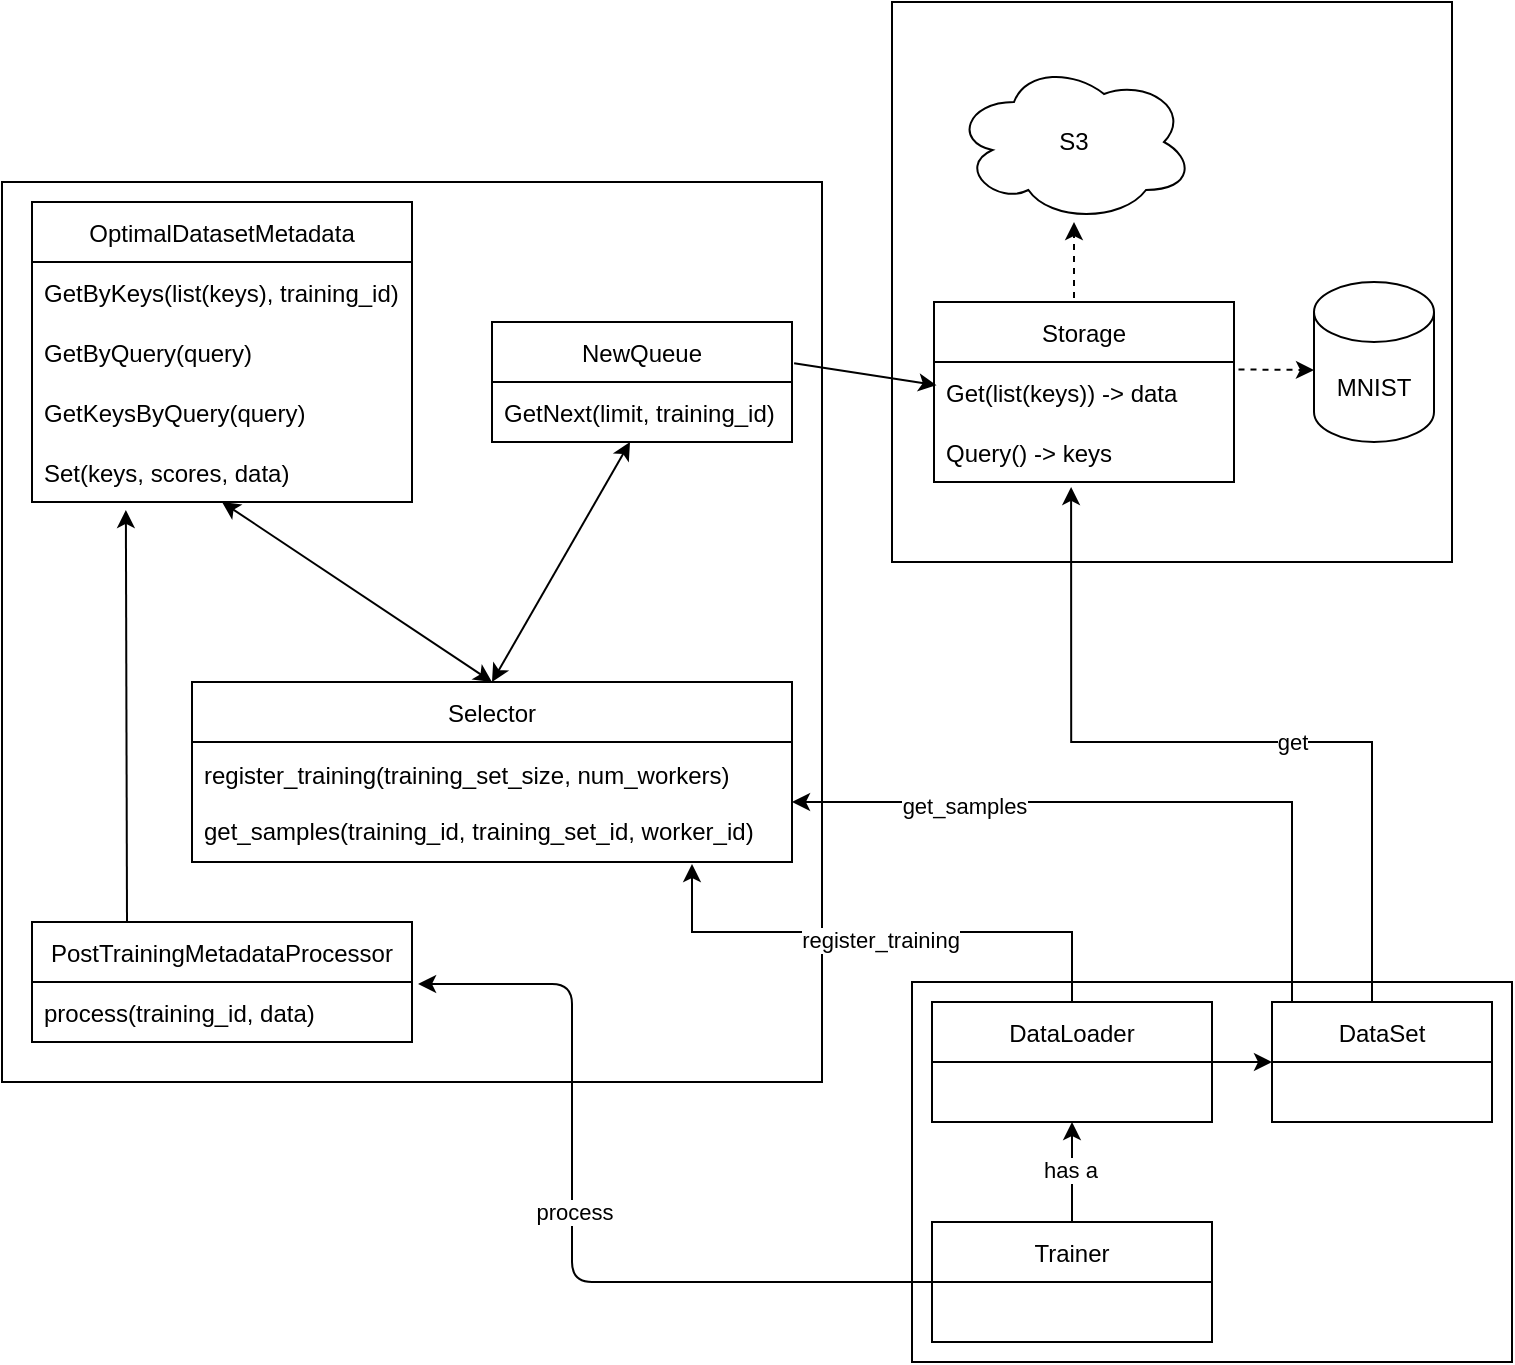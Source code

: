 <mxfile>
    <diagram id="a4qsbq51I0aja-oW8voe" name="Page-1">
        <mxGraphModel dx="704" dy="680" grid="1" gridSize="10" guides="1" tooltips="1" connect="1" arrows="1" fold="1" page="1" pageScale="1" pageWidth="850" pageHeight="1100" math="0" shadow="0">
            <root>
                <mxCell id="0"/>
                <mxCell id="1" parent="0"/>
                <mxCell id="77" value="" style="rounded=0;whiteSpace=wrap;html=1;" parent="1" vertex="1">
                    <mxGeometry x="520" y="760" width="300" height="190" as="geometry"/>
                </mxCell>
                <mxCell id="76" value="" style="rounded=0;whiteSpace=wrap;html=1;" parent="1" vertex="1">
                    <mxGeometry x="65" y="360" width="410" height="450" as="geometry"/>
                </mxCell>
                <mxCell id="75" value="" style="rounded=0;whiteSpace=wrap;html=1;" parent="1" vertex="1">
                    <mxGeometry x="510" y="270" width="280" height="280" as="geometry"/>
                </mxCell>
                <mxCell id="72" style="edgeStyle=none;html=1;exitX=1.007;exitY=0.344;exitDx=0;exitDy=0;entryX=0.009;entryY=0.053;entryDx=0;entryDy=0;entryPerimeter=0;exitPerimeter=0;" parent="1" source="2" edge="1">
                    <mxGeometry relative="1" as="geometry">
                        <mxPoint x="532.26" y="461.59" as="targetPoint"/>
                    </mxGeometry>
                </mxCell>
                <mxCell id="2" value="NewQueue" style="swimlane;fontStyle=0;childLayout=stackLayout;horizontal=1;startSize=30;horizontalStack=0;resizeParent=1;resizeParentMax=0;resizeLast=0;collapsible=1;marginBottom=0;" parent="1" vertex="1">
                    <mxGeometry x="310" y="430" width="150" height="60" as="geometry"/>
                </mxCell>
                <mxCell id="3" value="GetNext(limit, training_id)" style="text;strokeColor=none;fillColor=none;align=left;verticalAlign=middle;spacingLeft=4;spacingRight=4;overflow=hidden;points=[[0,0.5],[1,0.5]];portConstraint=eastwest;rotatable=0;" parent="2" vertex="1">
                    <mxGeometry y="30" width="150" height="30" as="geometry"/>
                </mxCell>
                <mxCell id="10" value="OptimalDatasetMetadata" style="swimlane;fontStyle=0;childLayout=stackLayout;horizontal=1;startSize=30;horizontalStack=0;resizeParent=1;resizeParentMax=0;resizeLast=0;collapsible=1;marginBottom=0;" parent="1" vertex="1">
                    <mxGeometry x="80" y="370" width="190" height="150" as="geometry">
                        <mxRectangle x="450" y="240" width="170" height="30" as="alternateBounds"/>
                    </mxGeometry>
                </mxCell>
                <mxCell id="11" value="GetByKeys(list(keys), training_id)" style="text;strokeColor=none;fillColor=none;align=left;verticalAlign=middle;spacingLeft=4;spacingRight=4;overflow=hidden;points=[[0,0.5],[1,0.5]];portConstraint=eastwest;rotatable=0;" parent="10" vertex="1">
                    <mxGeometry y="30" width="190" height="30" as="geometry"/>
                </mxCell>
                <mxCell id="12" value="GetByQuery(query)" style="text;strokeColor=none;fillColor=none;align=left;verticalAlign=middle;spacingLeft=4;spacingRight=4;overflow=hidden;points=[[0,0.5],[1,0.5]];portConstraint=eastwest;rotatable=0;" parent="10" vertex="1">
                    <mxGeometry y="60" width="190" height="30" as="geometry"/>
                </mxCell>
                <mxCell id="24" value="GetKeysByQuery(query)" style="text;strokeColor=none;fillColor=none;align=left;verticalAlign=middle;spacingLeft=4;spacingRight=4;overflow=hidden;points=[[0,0.5],[1,0.5]];portConstraint=eastwest;rotatable=0;" parent="10" vertex="1">
                    <mxGeometry y="90" width="190" height="30" as="geometry"/>
                </mxCell>
                <mxCell id="25" value="Set(keys, scores, data)" style="text;strokeColor=none;fillColor=none;align=left;verticalAlign=middle;spacingLeft=4;spacingRight=4;overflow=hidden;points=[[0,0.5],[1,0.5]];portConstraint=eastwest;rotatable=0;" parent="10" vertex="1">
                    <mxGeometry y="120" width="190" height="30" as="geometry"/>
                </mxCell>
                <mxCell id="26" value="Selector" style="swimlane;fontStyle=0;childLayout=stackLayout;horizontal=1;startSize=30;horizontalStack=0;resizeParent=1;resizeParentMax=0;resizeLast=0;collapsible=1;marginBottom=0;" parent="1" vertex="1">
                    <mxGeometry x="160" y="610" width="300" height="90" as="geometry"/>
                </mxCell>
                <mxCell id="27" value="register_training(training_set_size, num_workers)&#10;&#10;get_samples(training_id, training_set_id, worker_id)" style="text;strokeColor=none;fillColor=none;align=left;verticalAlign=middle;spacingLeft=4;spacingRight=4;overflow=hidden;points=[[0,0.5],[1,0.5]];portConstraint=eastwest;rotatable=0;" parent="26" vertex="1">
                    <mxGeometry y="30" width="300" height="60" as="geometry"/>
                </mxCell>
                <mxCell id="30" value="" style="endArrow=classic;startArrow=classic;html=1;exitX=0.5;exitY=0;exitDx=0;exitDy=0;entryX=0.46;entryY=1;entryDx=0;entryDy=0;entryPerimeter=0;" parent="1" source="26" edge="1" target="3">
                    <mxGeometry width="50" height="50" relative="1" as="geometry">
                        <mxPoint x="360" y="610" as="sourcePoint"/>
                        <mxPoint x="380" y="520" as="targetPoint"/>
                    </mxGeometry>
                </mxCell>
                <mxCell id="32" value="" style="endArrow=classic;startArrow=classic;html=1;exitX=0.5;exitY=0;exitDx=0;exitDy=0;entryX=0.5;entryY=1;entryDx=0;entryDy=0;entryPerimeter=0;" parent="1" source="26" target="25" edge="1">
                    <mxGeometry width="50" height="50" relative="1" as="geometry">
                        <mxPoint x="360" y="570" as="sourcePoint"/>
                        <mxPoint x="410" y="520" as="targetPoint"/>
                    </mxGeometry>
                </mxCell>
                <mxCell id="52" value="S3" style="ellipse;shape=cloud;whiteSpace=wrap;html=1;" parent="1" vertex="1">
                    <mxGeometry x="541" y="300" width="120" height="80" as="geometry"/>
                </mxCell>
                <mxCell id="56" style="edgeStyle=none;html=1;exitX=0.5;exitY=0;exitDx=0;exitDy=0;dashed=1;" parent="1" edge="1">
                    <mxGeometry relative="1" as="geometry">
                        <mxPoint x="601" y="430" as="sourcePoint"/>
                        <mxPoint x="601" y="380" as="targetPoint"/>
                    </mxGeometry>
                </mxCell>
                <mxCell id="RIvJWgWvRBcyZC-LB-2M-61" style="edgeStyle=orthogonalEdgeStyle;rounded=0;orthogonalLoop=1;jettySize=auto;html=1;exitX=0.5;exitY=0;exitDx=0;exitDy=0;" parent="1" source="RIvJWgWvRBcyZC-LB-2M-58" edge="1">
                    <mxGeometry relative="1" as="geometry">
                        <mxPoint x="410" y="701" as="targetPoint"/>
                        <Array as="points">
                            <mxPoint x="600" y="735"/>
                            <mxPoint x="410" y="735"/>
                            <mxPoint x="410" y="701"/>
                        </Array>
                    </mxGeometry>
                </mxCell>
                <mxCell id="RIvJWgWvRBcyZC-LB-2M-70" value="register_training" style="edgeLabel;html=1;align=center;verticalAlign=middle;resizable=0;points=[];" parent="RIvJWgWvRBcyZC-LB-2M-61" vertex="1" connectable="0">
                    <mxGeometry x="0.017" y="3" relative="1" as="geometry">
                        <mxPoint y="1" as="offset"/>
                    </mxGeometry>
                </mxCell>
                <mxCell id="RIvJWgWvRBcyZC-LB-2M-63" style="edgeStyle=orthogonalEdgeStyle;rounded=0;orthogonalLoop=1;jettySize=auto;html=1;exitX=1;exitY=0.75;exitDx=0;exitDy=0;" parent="1" source="RIvJWgWvRBcyZC-LB-2M-58" target="RIvJWgWvRBcyZC-LB-2M-62" edge="1">
                    <mxGeometry relative="1" as="geometry">
                        <Array as="points">
                            <mxPoint x="670" y="800"/>
                        </Array>
                    </mxGeometry>
                </mxCell>
                <mxCell id="RIvJWgWvRBcyZC-LB-2M-58" value="DataLoader" style="swimlane;fontStyle=0;childLayout=stackLayout;horizontal=1;startSize=30;horizontalStack=0;resizeParent=1;resizeParentMax=0;resizeLast=0;collapsible=1;marginBottom=0;" parent="1" vertex="1">
                    <mxGeometry x="530" y="770" width="140" height="60" as="geometry"/>
                </mxCell>
                <mxCell id="RIvJWgWvRBcyZC-LB-2M-66" style="edgeStyle=orthogonalEdgeStyle;rounded=0;orthogonalLoop=1;jettySize=auto;html=1;exitX=0;exitY=0.25;exitDx=0;exitDy=0;" parent="1" source="RIvJWgWvRBcyZC-LB-2M-62" target="27" edge="1">
                    <mxGeometry relative="1" as="geometry">
                        <Array as="points">
                            <mxPoint x="710" y="785"/>
                            <mxPoint x="710" y="670"/>
                        </Array>
                    </mxGeometry>
                </mxCell>
                <mxCell id="RIvJWgWvRBcyZC-LB-2M-74" value="get_samples" style="edgeLabel;html=1;align=center;verticalAlign=middle;resizable=0;points=[];" parent="RIvJWgWvRBcyZC-LB-2M-66" vertex="1" connectable="0">
                    <mxGeometry x="0.54" y="2" relative="1" as="geometry">
                        <mxPoint as="offset"/>
                    </mxGeometry>
                </mxCell>
                <mxCell id="RIvJWgWvRBcyZC-LB-2M-75" style="edgeStyle=orthogonalEdgeStyle;rounded=0;orthogonalLoop=1;jettySize=auto;html=1;exitX=0.5;exitY=0;exitDx=0;exitDy=0;entryX=0.457;entryY=1.083;entryDx=0;entryDy=0;entryPerimeter=0;" parent="1" source="RIvJWgWvRBcyZC-LB-2M-62" target="81" edge="1">
                    <mxGeometry relative="1" as="geometry">
                        <mxPoint x="600.02" y="493" as="targetPoint"/>
                        <Array as="points">
                            <mxPoint x="750" y="770"/>
                            <mxPoint x="750" y="640"/>
                            <mxPoint x="600" y="640"/>
                        </Array>
                    </mxGeometry>
                </mxCell>
                <mxCell id="RIvJWgWvRBcyZC-LB-2M-76" value="get" style="edgeLabel;html=1;align=center;verticalAlign=middle;resizable=0;points=[];" parent="RIvJWgWvRBcyZC-LB-2M-75" vertex="1" connectable="0">
                    <mxGeometry x="-0.152" relative="1" as="geometry">
                        <mxPoint as="offset"/>
                    </mxGeometry>
                </mxCell>
                <mxCell id="RIvJWgWvRBcyZC-LB-2M-62" value="DataSet" style="swimlane;fontStyle=0;childLayout=stackLayout;horizontal=1;startSize=30;horizontalStack=0;resizeParent=1;resizeParentMax=0;resizeLast=0;collapsible=1;marginBottom=0;" parent="1" vertex="1">
                    <mxGeometry x="700" y="770" width="110" height="60" as="geometry"/>
                </mxCell>
                <mxCell id="62" style="edgeStyle=none;html=1;exitX=0.5;exitY=0;exitDx=0;exitDy=0;entryX=0.5;entryY=1;entryDx=0;entryDy=0;" parent="1" source="58" target="RIvJWgWvRBcyZC-LB-2M-58" edge="1">
                    <mxGeometry relative="1" as="geometry"/>
                </mxCell>
                <mxCell id="63" value="has a" style="edgeLabel;html=1;align=center;verticalAlign=middle;resizable=0;points=[];" parent="62" vertex="1" connectable="0">
                    <mxGeometry x="0.04" y="1" relative="1" as="geometry">
                        <mxPoint as="offset"/>
                    </mxGeometry>
                </mxCell>
                <mxCell id="71" style="edgeStyle=none;html=1;exitX=0;exitY=0.5;exitDx=0;exitDy=0;entryX=1.016;entryY=0.033;entryDx=0;entryDy=0;entryPerimeter=0;" parent="1" source="58" target="65" edge="1">
                    <mxGeometry relative="1" as="geometry">
                        <Array as="points">
                            <mxPoint x="350" y="910"/>
                            <mxPoint x="350" y="761"/>
                        </Array>
                    </mxGeometry>
                </mxCell>
                <mxCell id="78" value="process" style="edgeLabel;html=1;align=center;verticalAlign=middle;resizable=0;points=[];" parent="71" vertex="1" connectable="0">
                    <mxGeometry x="0.059" y="-1" relative="1" as="geometry">
                        <mxPoint as="offset"/>
                    </mxGeometry>
                </mxCell>
                <mxCell id="58" value="Trainer" style="swimlane;fontStyle=0;childLayout=stackLayout;horizontal=1;startSize=30;horizontalStack=0;resizeParent=1;resizeParentMax=0;resizeLast=0;collapsible=1;marginBottom=0;" parent="1" vertex="1">
                    <mxGeometry x="530" y="880" width="140" height="60" as="geometry"/>
                </mxCell>
                <mxCell id="70" style="edgeStyle=none;html=1;exitX=0.25;exitY=0;exitDx=0;exitDy=0;entryX=0.247;entryY=1.133;entryDx=0;entryDy=0;entryPerimeter=0;" parent="1" source="64" target="25" edge="1">
                    <mxGeometry relative="1" as="geometry"/>
                </mxCell>
                <mxCell id="64" value="PostTrainingMetadataProcessor" style="swimlane;fontStyle=0;childLayout=stackLayout;horizontal=1;startSize=30;horizontalStack=0;resizeParent=1;resizeParentMax=0;resizeLast=0;collapsible=1;marginBottom=0;" parent="1" vertex="1">
                    <mxGeometry x="80" y="730" width="190" height="60" as="geometry"/>
                </mxCell>
                <mxCell id="65" value="process(training_id, data)" style="text;strokeColor=none;fillColor=none;align=left;verticalAlign=middle;spacingLeft=4;spacingRight=4;overflow=hidden;points=[[0,0.5],[1,0.5]];portConstraint=eastwest;rotatable=0;" parent="64" vertex="1">
                    <mxGeometry y="30" width="190" height="30" as="geometry"/>
                </mxCell>
                <mxCell id="73" style="edgeStyle=none;html=1;exitX=1.015;exitY=0.125;exitDx=0;exitDy=0;dashed=1;exitPerimeter=0;" parent="1" source="80" edge="1">
                    <mxGeometry relative="1" as="geometry">
                        <mxPoint x="670.02" y="454" as="sourcePoint"/>
                        <mxPoint x="721" y="454" as="targetPoint"/>
                    </mxGeometry>
                </mxCell>
                <mxCell id="74" value="MNIST" style="shape=cylinder3;whiteSpace=wrap;html=1;boundedLbl=1;backgroundOutline=1;size=15;" parent="1" vertex="1">
                    <mxGeometry x="721" y="410" width="60" height="80" as="geometry"/>
                </mxCell>
                <mxCell id="79" value="Storage" style="swimlane;fontStyle=0;childLayout=stackLayout;horizontal=1;startSize=30;horizontalStack=0;resizeParent=1;resizeParentMax=0;resizeLast=0;collapsible=1;marginBottom=0;" parent="1" vertex="1">
                    <mxGeometry x="531" y="420" width="150" height="90" as="geometry"/>
                </mxCell>
                <mxCell id="80" value="Get(list(keys)) -&gt; data" style="text;strokeColor=none;fillColor=none;align=left;verticalAlign=middle;spacingLeft=4;spacingRight=4;overflow=hidden;points=[[0,0.5],[1,0.5]];portConstraint=eastwest;rotatable=0;" parent="79" vertex="1">
                    <mxGeometry y="30" width="150" height="30" as="geometry"/>
                </mxCell>
                <mxCell id="81" value="Query() -&gt; keys" style="text;strokeColor=none;fillColor=none;align=left;verticalAlign=middle;spacingLeft=4;spacingRight=4;overflow=hidden;points=[[0,0.5],[1,0.5]];portConstraint=eastwest;rotatable=0;" parent="79" vertex="1">
                    <mxGeometry y="60" width="150" height="30" as="geometry"/>
                </mxCell>
            </root>
        </mxGraphModel>
    </diagram>
</mxfile>